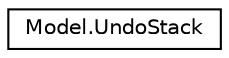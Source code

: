 digraph "Graphical Class Hierarchy"
{
 // LATEX_PDF_SIZE
  edge [fontname="Helvetica",fontsize="10",labelfontname="Helvetica",labelfontsize="10"];
  node [fontname="Helvetica",fontsize="10",shape=record];
  rankdir="LR";
  Node0 [label="Model.UndoStack",height=0.2,width=0.4,color="black", fillcolor="white", style="filled",URL="$class_model_1_1_undo_stack.html",tooltip="Undo stack - logic for the undo/redo process"];
}
